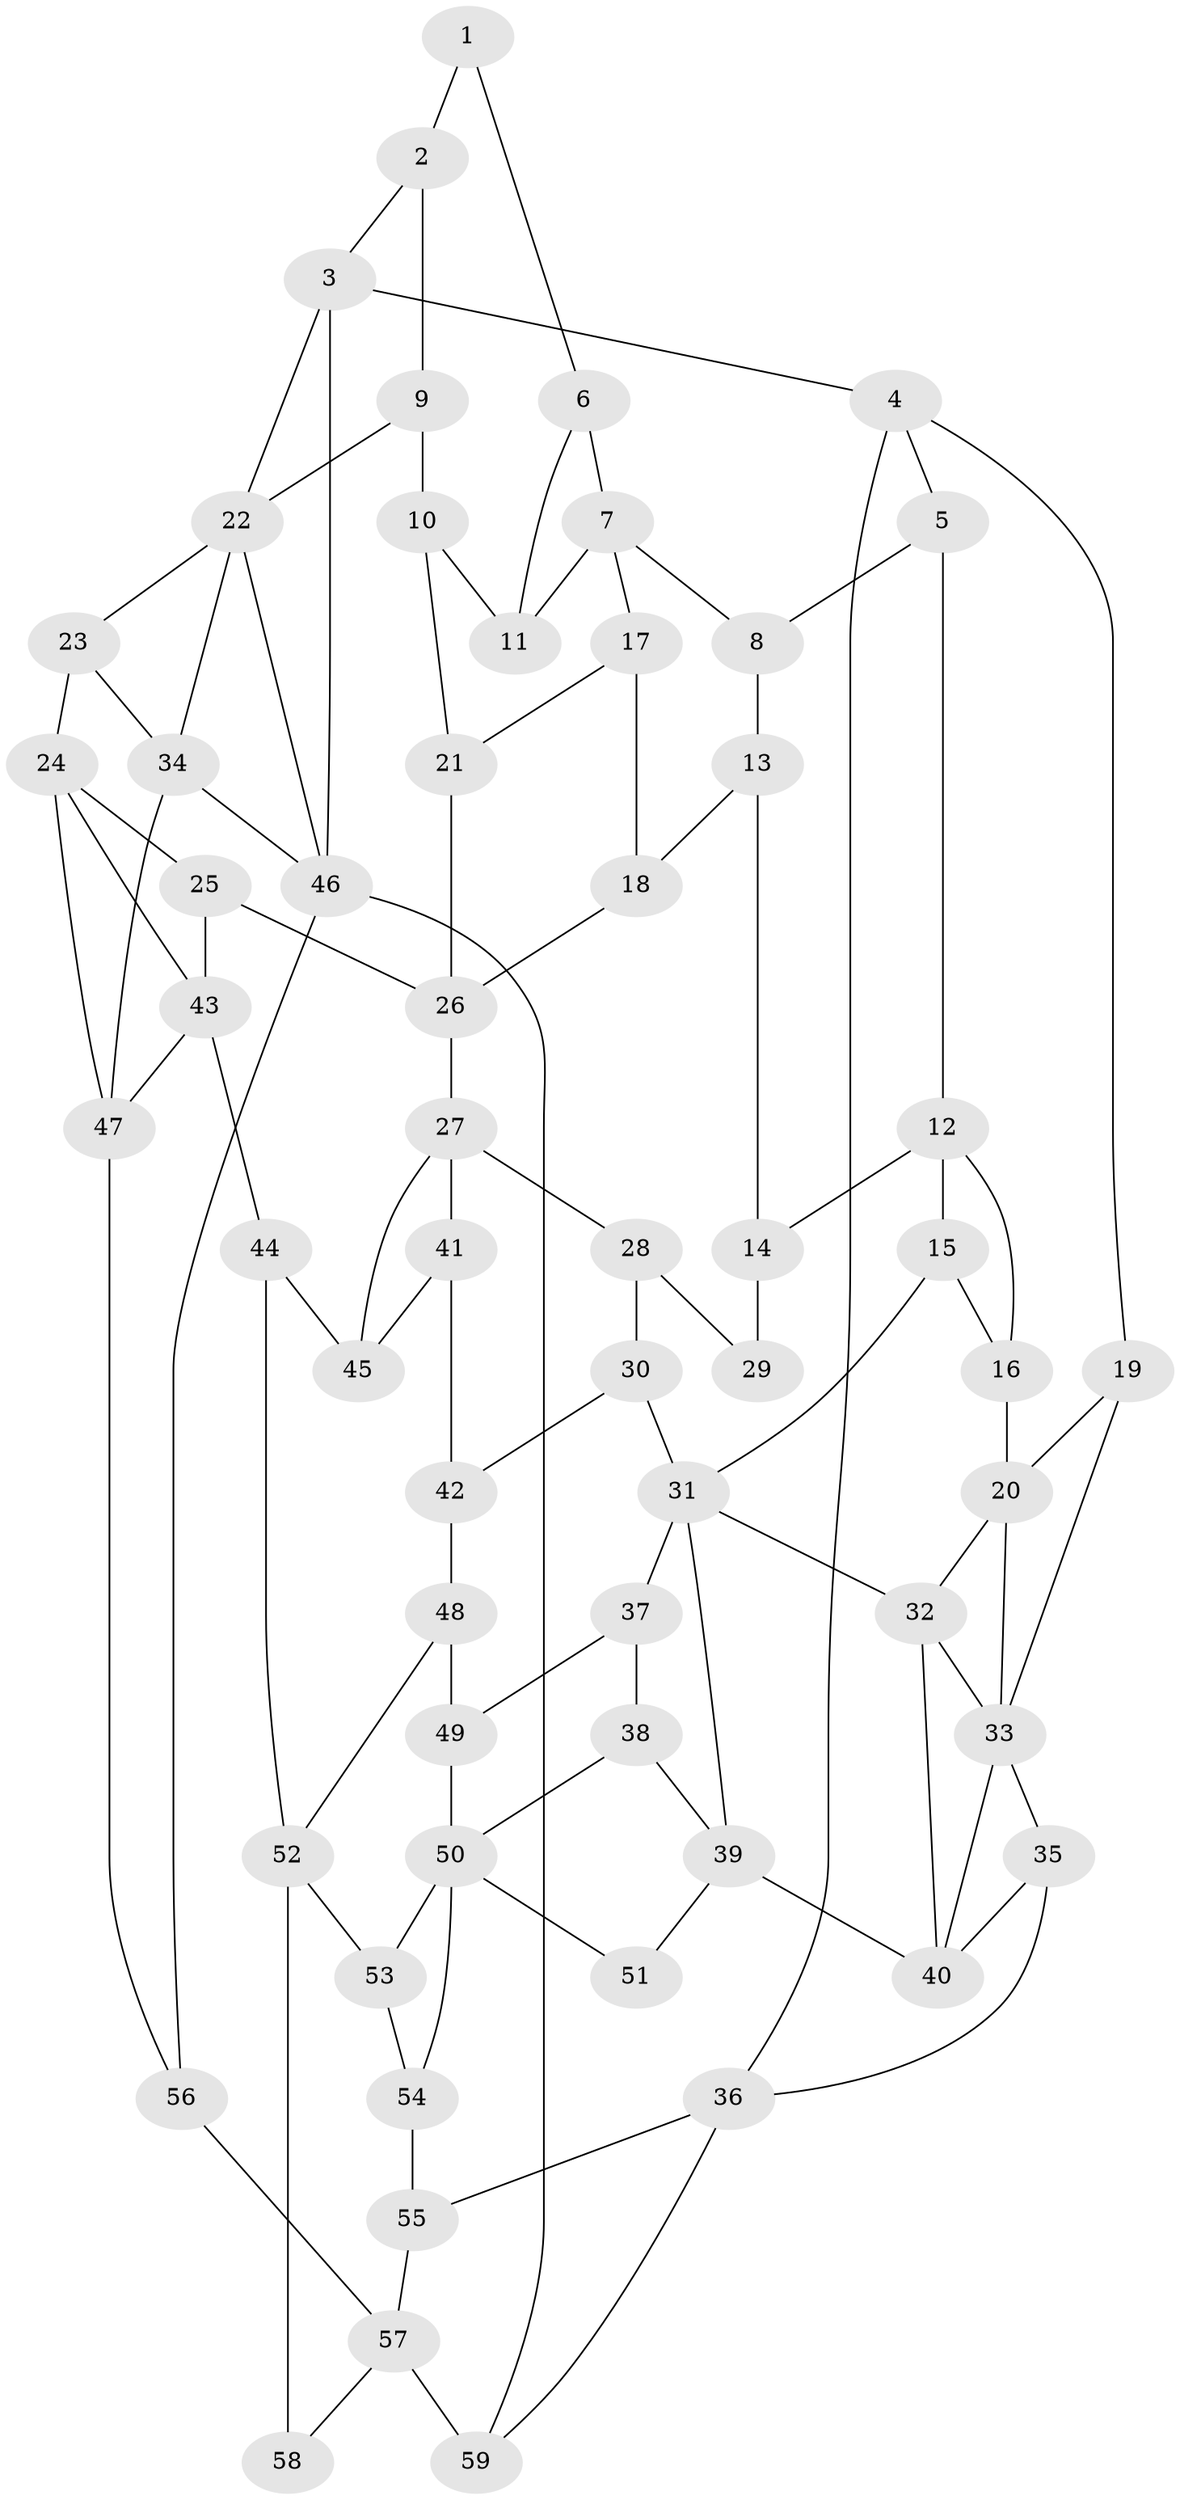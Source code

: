 // original degree distribution, {3: 0.03418803418803419, 5: 0.5299145299145299, 6: 0.2222222222222222, 4: 0.21367521367521367}
// Generated by graph-tools (version 1.1) at 2025/38/03/09/25 02:38:45]
// undirected, 59 vertices, 100 edges
graph export_dot {
graph [start="1"]
  node [color=gray90,style=filled];
  1;
  2;
  3;
  4;
  5;
  6;
  7;
  8;
  9;
  10;
  11;
  12;
  13;
  14;
  15;
  16;
  17;
  18;
  19;
  20;
  21;
  22;
  23;
  24;
  25;
  26;
  27;
  28;
  29;
  30;
  31;
  32;
  33;
  34;
  35;
  36;
  37;
  38;
  39;
  40;
  41;
  42;
  43;
  44;
  45;
  46;
  47;
  48;
  49;
  50;
  51;
  52;
  53;
  54;
  55;
  56;
  57;
  58;
  59;
  1 -- 2 [weight=1.0];
  1 -- 6 [weight=1.0];
  2 -- 3 [weight=1.0];
  2 -- 9 [weight=1.0];
  3 -- 4 [weight=1.0];
  3 -- 22 [weight=1.0];
  3 -- 46 [weight=1.0];
  4 -- 5 [weight=1.0];
  4 -- 19 [weight=1.0];
  4 -- 36 [weight=1.0];
  5 -- 8 [weight=1.0];
  5 -- 12 [weight=2.0];
  6 -- 7 [weight=3.0];
  6 -- 11 [weight=2.0];
  7 -- 8 [weight=1.0];
  7 -- 11 [weight=1.0];
  7 -- 17 [weight=1.0];
  8 -- 13 [weight=1.0];
  9 -- 10 [weight=1.0];
  9 -- 22 [weight=1.0];
  10 -- 11 [weight=1.0];
  10 -- 21 [weight=1.0];
  12 -- 14 [weight=1.0];
  12 -- 15 [weight=1.0];
  12 -- 16 [weight=1.0];
  13 -- 14 [weight=1.0];
  13 -- 18 [weight=1.0];
  14 -- 29 [weight=1.0];
  15 -- 16 [weight=1.0];
  15 -- 31 [weight=1.0];
  16 -- 20 [weight=2.0];
  17 -- 18 [weight=1.0];
  17 -- 21 [weight=1.0];
  18 -- 26 [weight=1.0];
  19 -- 20 [weight=2.0];
  19 -- 33 [weight=1.0];
  20 -- 32 [weight=1.0];
  20 -- 33 [weight=1.0];
  21 -- 26 [weight=1.0];
  22 -- 23 [weight=1.0];
  22 -- 34 [weight=1.0];
  22 -- 46 [weight=1.0];
  23 -- 24 [weight=2.0];
  23 -- 34 [weight=1.0];
  24 -- 25 [weight=1.0];
  24 -- 43 [weight=1.0];
  24 -- 47 [weight=1.0];
  25 -- 26 [weight=1.0];
  25 -- 43 [weight=1.0];
  26 -- 27 [weight=2.0];
  27 -- 28 [weight=2.0];
  27 -- 41 [weight=1.0];
  27 -- 45 [weight=1.0];
  28 -- 29 [weight=2.0];
  28 -- 30 [weight=2.0];
  30 -- 31 [weight=2.0];
  30 -- 42 [weight=1.0];
  31 -- 32 [weight=1.0];
  31 -- 37 [weight=1.0];
  31 -- 39 [weight=1.0];
  32 -- 33 [weight=1.0];
  32 -- 40 [weight=1.0];
  33 -- 35 [weight=1.0];
  33 -- 40 [weight=2.0];
  34 -- 46 [weight=1.0];
  34 -- 47 [weight=1.0];
  35 -- 36 [weight=1.0];
  35 -- 40 [weight=1.0];
  36 -- 55 [weight=1.0];
  36 -- 59 [weight=1.0];
  37 -- 38 [weight=1.0];
  37 -- 49 [weight=1.0];
  38 -- 39 [weight=1.0];
  38 -- 50 [weight=1.0];
  39 -- 40 [weight=2.0];
  39 -- 51 [weight=1.0];
  41 -- 42 [weight=1.0];
  41 -- 45 [weight=1.0];
  42 -- 48 [weight=1.0];
  43 -- 44 [weight=2.0];
  43 -- 47 [weight=1.0];
  44 -- 45 [weight=1.0];
  44 -- 52 [weight=2.0];
  46 -- 56 [weight=1.0];
  46 -- 59 [weight=1.0];
  47 -- 56 [weight=1.0];
  48 -- 49 [weight=1.0];
  48 -- 52 [weight=1.0];
  49 -- 50 [weight=1.0];
  50 -- 51 [weight=2.0];
  50 -- 53 [weight=1.0];
  50 -- 54 [weight=1.0];
  52 -- 53 [weight=1.0];
  52 -- 58 [weight=2.0];
  53 -- 54 [weight=1.0];
  54 -- 55 [weight=1.0];
  55 -- 57 [weight=1.0];
  56 -- 57 [weight=2.0];
  57 -- 58 [weight=1.0];
  57 -- 59 [weight=2.0];
}
